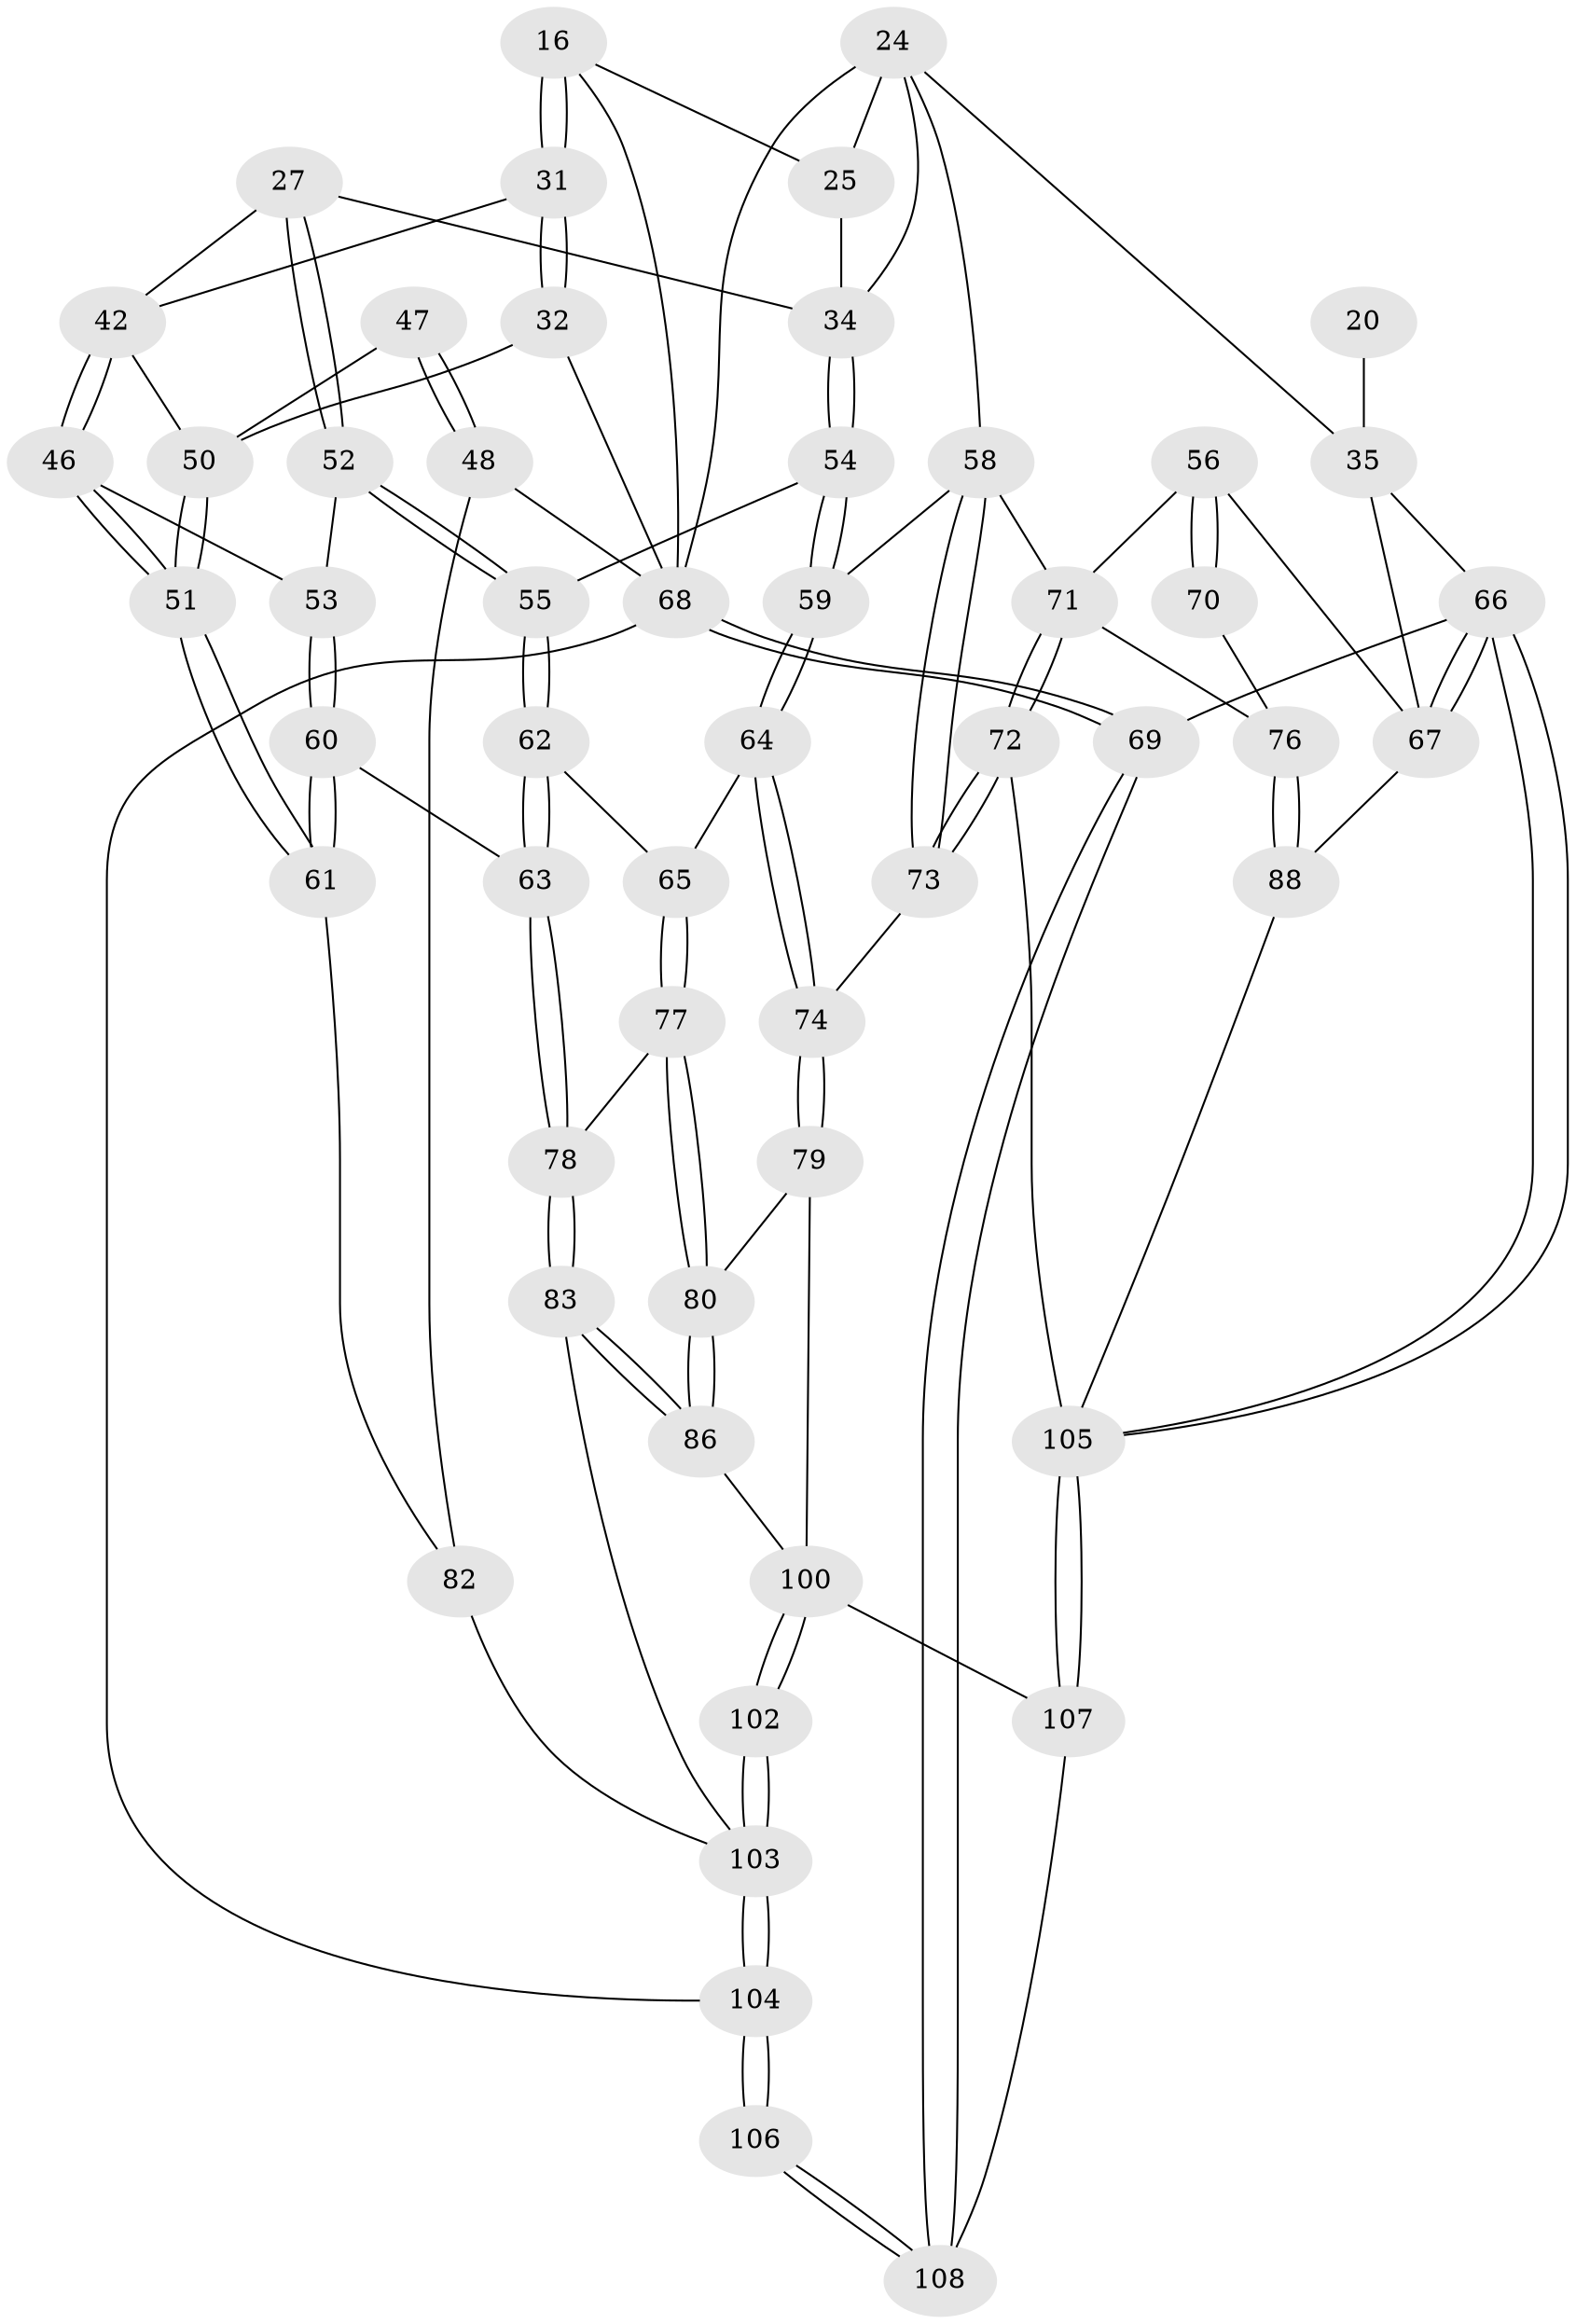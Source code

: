 // original degree distribution, {4: 0.23148148148148148, 5: 0.5370370370370371, 6: 0.21296296296296297, 3: 0.018518518518518517}
// Generated by graph-tools (version 1.1) at 2025/59/03/09/25 04:59:43]
// undirected, 54 vertices, 125 edges
graph export_dot {
graph [start="1"]
  node [color=gray90,style=filled];
  16 [pos="+0.1363006700093779+0.1705781925550444",super="+15"];
  20 [pos="+0.7893247906172209+0.14941639438274873"];
  24 [pos="+0.5963921342928883+0.17968837220497402",super="+23+22+12"];
  25 [pos="+0.45796358872737614+0.1764446236237147",super="+14"];
  27 [pos="+0.3686172048756429+0.33086045412521414"];
  31 [pos="+0.11643461740393814+0.22428174230290449",super="+30"];
  32 [pos="+0.028782308156903188+0.27900038175421843"];
  34 [pos="+0.5049719173293011+0.381639500446961",super="+26"];
  35 [pos="+0.8988330146283389+0.2599335725075483",super="+21+19"];
  42 [pos="+0.205193586503426+0.3540870976600024",super="+29+28"];
  46 [pos="+0.23741354174006318+0.4749138373583548",super="+45"];
  47 [pos="+0.044886249913132795+0.5232455455112098"];
  48 [pos="+0+0.57711814719816"];
  50 [pos="+0.17240537076209325+0.5226680927610265",super="+43+44"];
  51 [pos="+0.18227810317272938+0.5283447335932775"];
  52 [pos="+0.3698649769343154+0.4738308740110377"];
  53 [pos="+0.34893235640087195+0.5098288748036752"];
  54 [pos="+0.48791279196675064+0.4532604265915618"];
  55 [pos="+0.45793971750021517+0.4878709507365122"];
  56 [pos="+1+0.47406714592053617",super="+38+39"];
  58 [pos="+0.622934861654551+0.5166199164961889",super="+41"];
  59 [pos="+0.5375267724421865+0.5479551183108854"];
  60 [pos="+0.3622283327822087+0.5484505372649132"];
  61 [pos="+0.1898601796417481+0.5451661943919214"];
  62 [pos="+0.4403744482786437+0.5133482060322023"];
  63 [pos="+0.3844490317102222+0.5655149770768081"];
  64 [pos="+0.5394909324007829+0.584226407230988"];
  65 [pos="+0.49219211136049446+0.5871359504794854"];
  66 [pos="+1+1",super="+5"];
  67 [pos="+1+1",super="+57+36+37"];
  68 [pos="+0+0.74953360711738",super="+49+33+18"];
  69 [pos="+0+1",super="+6"];
  70 [pos="+0.975812073599223+0.5695945858141576"];
  71 [pos="+0.7655339725035709+0.5428504374139079",super="+40"];
  72 [pos="+0.7458095143813683+0.6216052618870538"];
  73 [pos="+0.6034401744897697+0.5836947849461595"];
  74 [pos="+0.5561710658865255+0.6085761609743895"];
  76 [pos="+0.9223261690543348+0.596516095406831",super="+75"];
  77 [pos="+0.45603420155644453+0.6088599849277911"];
  78 [pos="+0.3858580914699899+0.5854858378924448"];
  79 [pos="+0.5564859124415461+0.6247041938722305"];
  80 [pos="+0.49381868916672084+0.6821653393030199"];
  82 [pos="+0.07167767020437298+0.673210232313182",super="+81"];
  83 [pos="+0.34128428078366807+0.6896872715606753"];
  86 [pos="+0.47321141378772164+0.7333973216705717"];
  88 [pos="+0.8223790321351742+0.7216611555551993",super="+87"];
  100 [pos="+0.5198191434884457+0.8515099074287371",super="+97"];
  102 [pos="+0.2965860113762216+0.8847636612660638"];
  103 [pos="+0.2468906858990186+0.9338625659852547",super="+93+85+94"];
  104 [pos="+0.2220234541330584+0.9735924238222933",super="+95+96"];
  105 [pos="+0.9951170723231014+1",super="+101+92+89"];
  106 [pos="+0.15969345451158695+1"];
  107 [pos="+0.5117659540065007+1",super="+99+98"];
  108 [pos="+0.14150573286956872+1"];
  16 -- 31 [weight=2];
  16 -- 31;
  16 -- 68;
  16 -- 25;
  20 -- 35 [weight=3];
  24 -- 25 [weight=3];
  24 -- 34;
  24 -- 35 [weight=2];
  24 -- 68;
  24 -- 58;
  25 -- 34;
  27 -- 52;
  27 -- 52;
  27 -- 42;
  27 -- 34;
  31 -- 32;
  31 -- 32;
  31 -- 42;
  32 -- 68;
  32 -- 50;
  34 -- 54;
  34 -- 54;
  35 -- 66;
  35 -- 67;
  42 -- 46 [weight=2];
  42 -- 46;
  42 -- 50;
  46 -- 51;
  46 -- 51;
  46 -- 53;
  47 -- 48;
  47 -- 48;
  47 -- 50 [weight=2];
  48 -- 82;
  48 -- 68;
  50 -- 51;
  50 -- 51;
  51 -- 61;
  51 -- 61;
  52 -- 53;
  52 -- 55;
  52 -- 55;
  53 -- 60;
  53 -- 60;
  54 -- 55;
  54 -- 59;
  54 -- 59;
  55 -- 62;
  55 -- 62;
  56 -- 70 [weight=2];
  56 -- 70;
  56 -- 71;
  56 -- 67 [weight=2];
  58 -- 59;
  58 -- 73;
  58 -- 73;
  58 -- 71;
  59 -- 64;
  59 -- 64;
  60 -- 61;
  60 -- 61;
  60 -- 63;
  61 -- 82;
  62 -- 63;
  62 -- 63;
  62 -- 65;
  63 -- 78;
  63 -- 78;
  64 -- 65;
  64 -- 74;
  64 -- 74;
  65 -- 77;
  65 -- 77;
  66 -- 67 [weight=2];
  66 -- 67;
  66 -- 105;
  66 -- 105;
  66 -- 69 [weight=2];
  67 -- 88;
  68 -- 69 [weight=3];
  68 -- 69;
  68 -- 104;
  69 -- 108;
  69 -- 108;
  70 -- 76;
  71 -- 72;
  71 -- 72;
  71 -- 76;
  72 -- 73;
  72 -- 73;
  72 -- 105;
  73 -- 74;
  74 -- 79;
  74 -- 79;
  76 -- 88 [weight=2];
  76 -- 88;
  77 -- 78;
  77 -- 80;
  77 -- 80;
  78 -- 83;
  78 -- 83;
  79 -- 80;
  79 -- 100;
  80 -- 86;
  80 -- 86;
  82 -- 103 [weight=2];
  83 -- 86;
  83 -- 86;
  83 -- 103;
  86 -- 100;
  88 -- 105;
  100 -- 102;
  100 -- 102;
  100 -- 107 [weight=2];
  102 -- 103 [weight=2];
  102 -- 103;
  103 -- 104 [weight=2];
  103 -- 104;
  104 -- 106 [weight=2];
  104 -- 106;
  105 -- 107 [weight=3];
  105 -- 107;
  106 -- 108;
  106 -- 108;
  107 -- 108;
}

